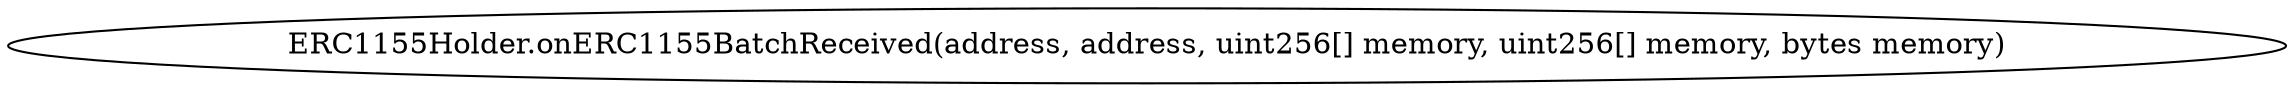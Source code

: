 digraph "" {
	graph [bb="0,0,928.54,36"];
	node [label="\N"];
	"ERC1155Holder.onERC1155BatchReceived(address, address, uint256[] memory, uint256[] memory, bytes memory)"	 [height=0.5,
		pos="464.27,18",
		width=12.896];
}
digraph "" {
	graph [bb="0,0,928.54,36"];
	node [label="\N"];
	"ERC1155Holder.onERC1155BatchReceived(address, address, uint256[] memory, uint256[] memory, bytes memory)"	 [height=0.5,
		pos="464.27,18",
		width=12.896];
}
